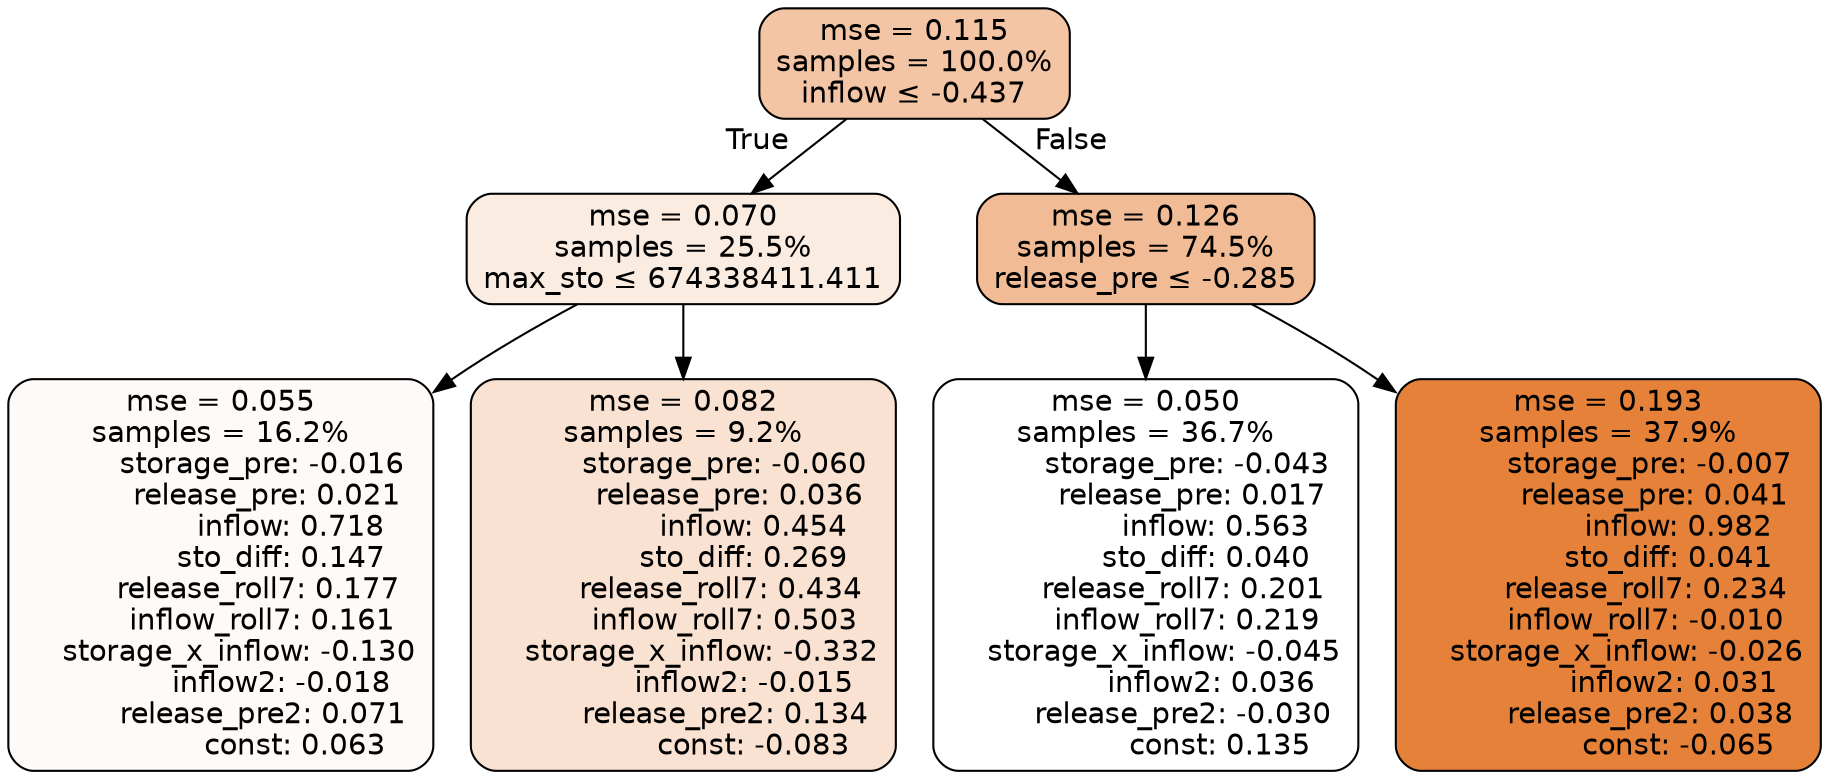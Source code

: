 digraph tree {
bgcolor="transparent"
node [shape=rectangle, style="filled, rounded", color="black", fontname=helvetica] ;
edge [fontname=helvetica] ;
	"0" [label="mse = 0.115
samples = 100.0%
inflow &le; -0.437", fillcolor="#f3c5a4"]
	"1" [label="mse = 0.070
samples = 25.5%
max_sto &le; 674338411.411", fillcolor="#fbece2"]
	"2" [label="mse = 0.055
samples = 16.2%
         storage_pre: -0.016
          release_pre: 0.021
               inflow: 0.718
             sto_diff: 0.147
        release_roll7: 0.177
         inflow_roll7: 0.161
    storage_x_inflow: -0.130
             inflow2: -0.018
         release_pre2: 0.071
                const: 0.063", fillcolor="#fefaf7"]
	"3" [label="mse = 0.082
samples = 9.2%
         storage_pre: -0.060
          release_pre: 0.036
               inflow: 0.454
             sto_diff: 0.269
        release_roll7: 0.434
         inflow_roll7: 0.503
    storage_x_inflow: -0.332
             inflow2: -0.015
         release_pre2: 0.134
               const: -0.083", fillcolor="#f9e2d2"]
	"4" [label="mse = 0.126
samples = 74.5%
release_pre &le; -0.285", fillcolor="#f1bb95"]
	"5" [label="mse = 0.050
samples = 36.7%
         storage_pre: -0.043
          release_pre: 0.017
               inflow: 0.563
             sto_diff: 0.040
        release_roll7: 0.201
         inflow_roll7: 0.219
    storage_x_inflow: -0.045
              inflow2: 0.036
        release_pre2: -0.030
                const: 0.135", fillcolor="#ffffff"]
	"6" [label="mse = 0.193
samples = 37.9%
         storage_pre: -0.007
          release_pre: 0.041
               inflow: 0.982
             sto_diff: 0.041
        release_roll7: 0.234
        inflow_roll7: -0.010
    storage_x_inflow: -0.026
              inflow2: 0.031
         release_pre2: 0.038
               const: -0.065", fillcolor="#e58139"]

	"0" -> "1" [labeldistance=2.5, labelangle=45, headlabel="True"]
	"1" -> "2"
	"1" -> "3"
	"0" -> "4" [labeldistance=2.5, labelangle=-45, headlabel="False"]
	"4" -> "5"
	"4" -> "6"
}
